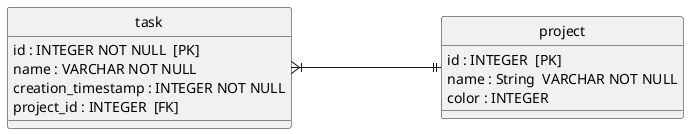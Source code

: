 @startuml

    skinparam nodesep 150
    hide circle

    entity task {
        id : INTEGER NOT NULL  [PK]
        name : VARCHAR NOT NULL
        creation_timestamp : INTEGER NOT NULL
        project_id : INTEGER  [FK]
    }

    entity project {
        id : INTEGER  [PK]
        name : String  VARCHAR NOT NULL
        color : INTEGER
    }

    task }|-|| project

@enduml